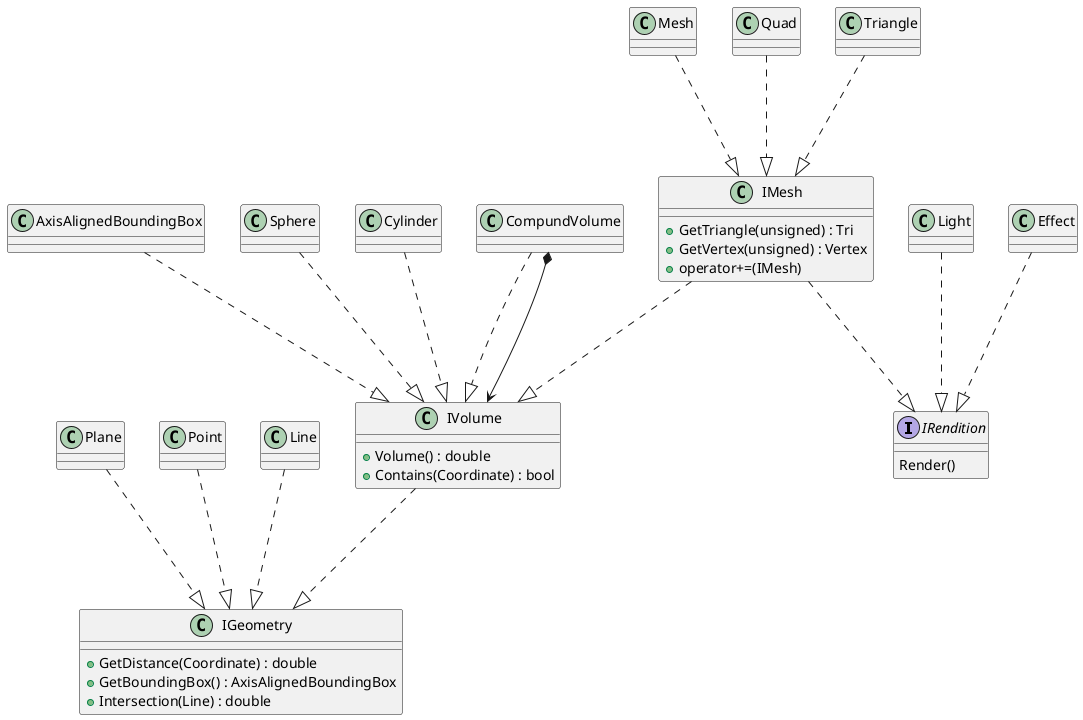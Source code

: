 @startuml

interface IRendition {
   Render()
}

class IGeometry {
   + GetDistance(Coordinate) : double
   + GetBoundingBox() : AxisAlignedBoundingBox
   + Intersection(Line) : double
}

class IVolume {
   + Volume() : double
   + Contains(Coordinate) : bool
}

class IMesh {
   + GetTriangle(unsigned) : Tri
   + GetVertex(unsigned) : Vertex
   + operator+=(IMesh)
}

class AxisAlignedBoundingBox
class Mesh
class Quad
class Triangle
IMesh ...|> IRendition
IMesh ...|> IVolume
IVolume ...|> IGeometry
Mesh ...|> IMesh
Quad ...|> IMesh
Triangle ...|> IMesh
AxisAlignedBoundingBox ...|> IVolume
Sphere ...|> IVolume
Plane ...|> IGeometry
Point ...|> IGeometry
Line ...|> IGeometry
Cylinder ...|> IVolume
CompundVolume ...|> IVolume
CompundVolume *--> IVolume
Light ...|> IRendition
Effect ...|> IRendition
@enduml

